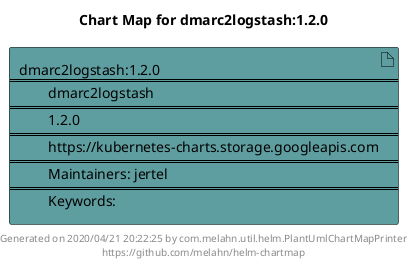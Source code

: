 @startuml
skinparam linetype ortho
skinparam backgroundColor white
skinparam usecaseBorderColor black
skinparam usecaseArrowColor LightSlateGray
skinparam artifactBorderColor black
skinparam artifactArrowColor LightSlateGray

title Chart Map for dmarc2logstash:1.2.0

'There is one referenced Helm Chart
artifact "dmarc2logstash:1.2.0\n====\n\tdmarc2logstash\n====\n\t1.2.0\n====\n\thttps://kubernetes-charts.storage.googleapis.com\n====\n\tMaintainers: jertel\n====\n\tKeywords: " as dmarc2logstash_1_2_0 #CadetBlue

'There are 0 referenced Docker Images

'Chart Dependencies

center footer Generated on 2020/04/21 20:22:25 by com.melahn.util.helm.PlantUmlChartMapPrinter\nhttps://github.com/melahn/helm-chartmap
@enduml
